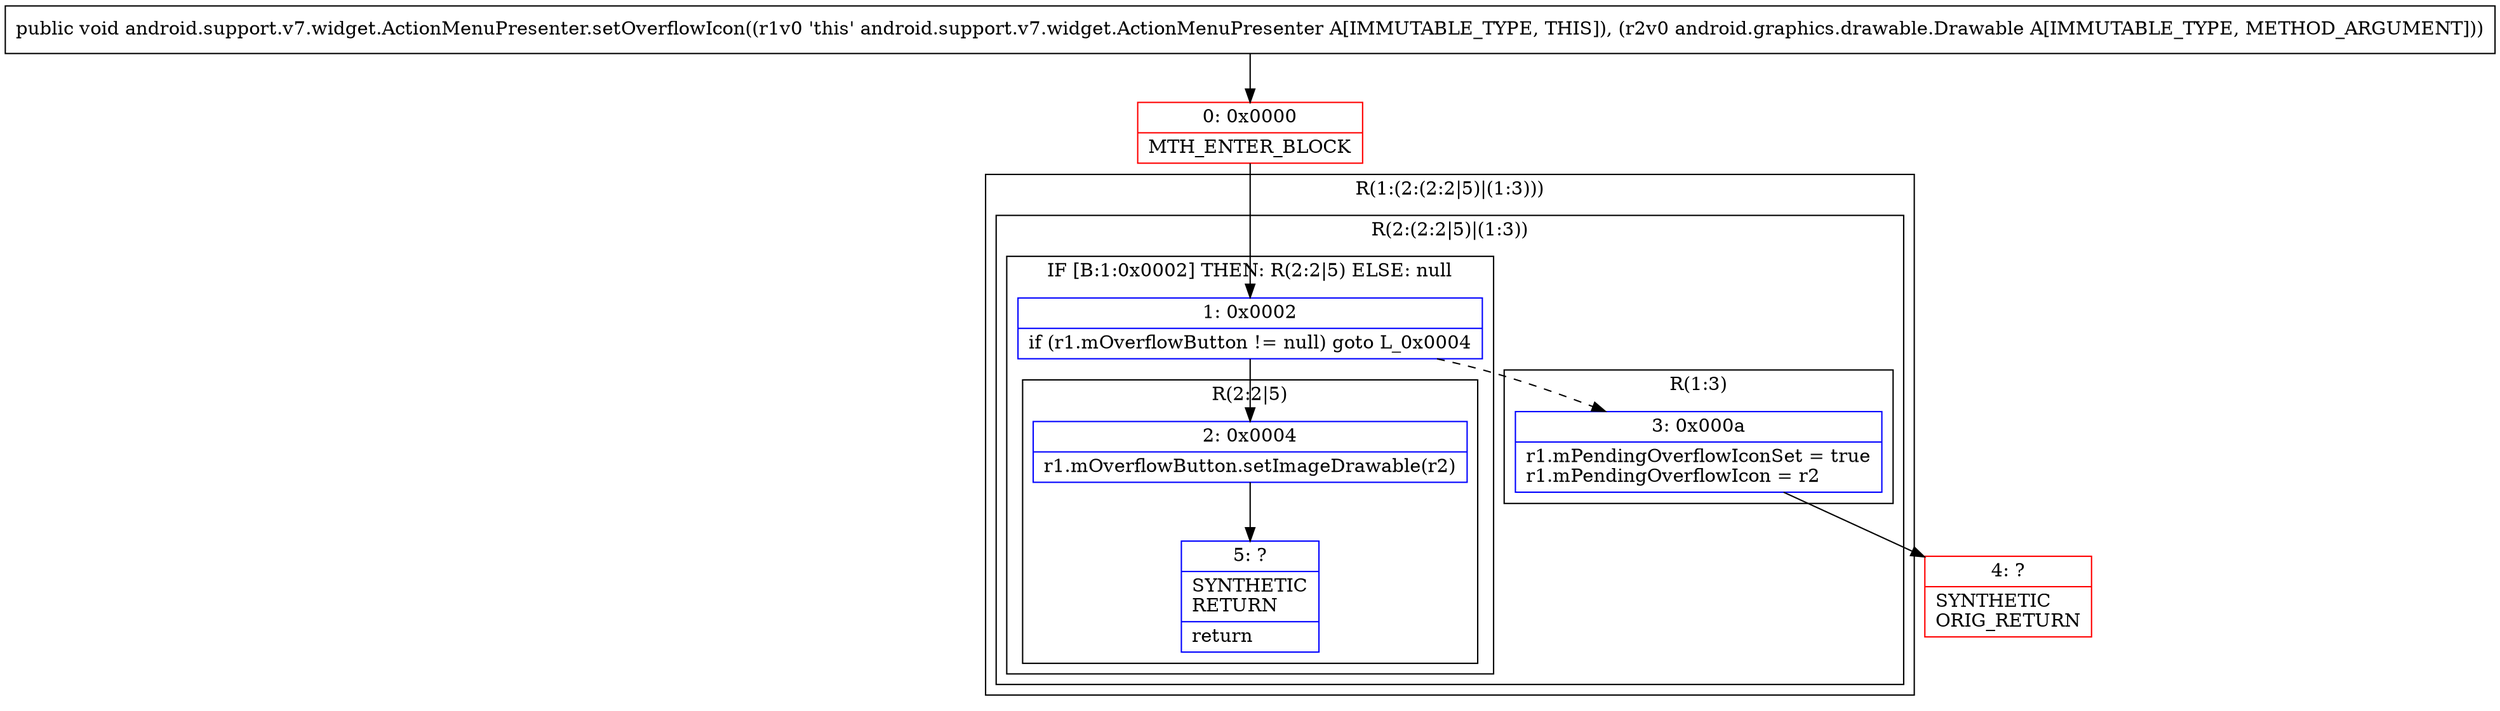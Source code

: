digraph "CFG forandroid.support.v7.widget.ActionMenuPresenter.setOverflowIcon(Landroid\/graphics\/drawable\/Drawable;)V" {
subgraph cluster_Region_1402038571 {
label = "R(1:(2:(2:2|5)|(1:3)))";
node [shape=record,color=blue];
subgraph cluster_Region_304573371 {
label = "R(2:(2:2|5)|(1:3))";
node [shape=record,color=blue];
subgraph cluster_IfRegion_960047945 {
label = "IF [B:1:0x0002] THEN: R(2:2|5) ELSE: null";
node [shape=record,color=blue];
Node_1 [shape=record,label="{1\:\ 0x0002|if (r1.mOverflowButton != null) goto L_0x0004\l}"];
subgraph cluster_Region_1253834972 {
label = "R(2:2|5)";
node [shape=record,color=blue];
Node_2 [shape=record,label="{2\:\ 0x0004|r1.mOverflowButton.setImageDrawable(r2)\l}"];
Node_5 [shape=record,label="{5\:\ ?|SYNTHETIC\lRETURN\l|return\l}"];
}
}
subgraph cluster_Region_305983633 {
label = "R(1:3)";
node [shape=record,color=blue];
Node_3 [shape=record,label="{3\:\ 0x000a|r1.mPendingOverflowIconSet = true\lr1.mPendingOverflowIcon = r2\l}"];
}
}
}
Node_0 [shape=record,color=red,label="{0\:\ 0x0000|MTH_ENTER_BLOCK\l}"];
Node_4 [shape=record,color=red,label="{4\:\ ?|SYNTHETIC\lORIG_RETURN\l}"];
MethodNode[shape=record,label="{public void android.support.v7.widget.ActionMenuPresenter.setOverflowIcon((r1v0 'this' android.support.v7.widget.ActionMenuPresenter A[IMMUTABLE_TYPE, THIS]), (r2v0 android.graphics.drawable.Drawable A[IMMUTABLE_TYPE, METHOD_ARGUMENT])) }"];
MethodNode -> Node_0;
Node_1 -> Node_2;
Node_1 -> Node_3[style=dashed];
Node_2 -> Node_5;
Node_3 -> Node_4;
Node_0 -> Node_1;
}

